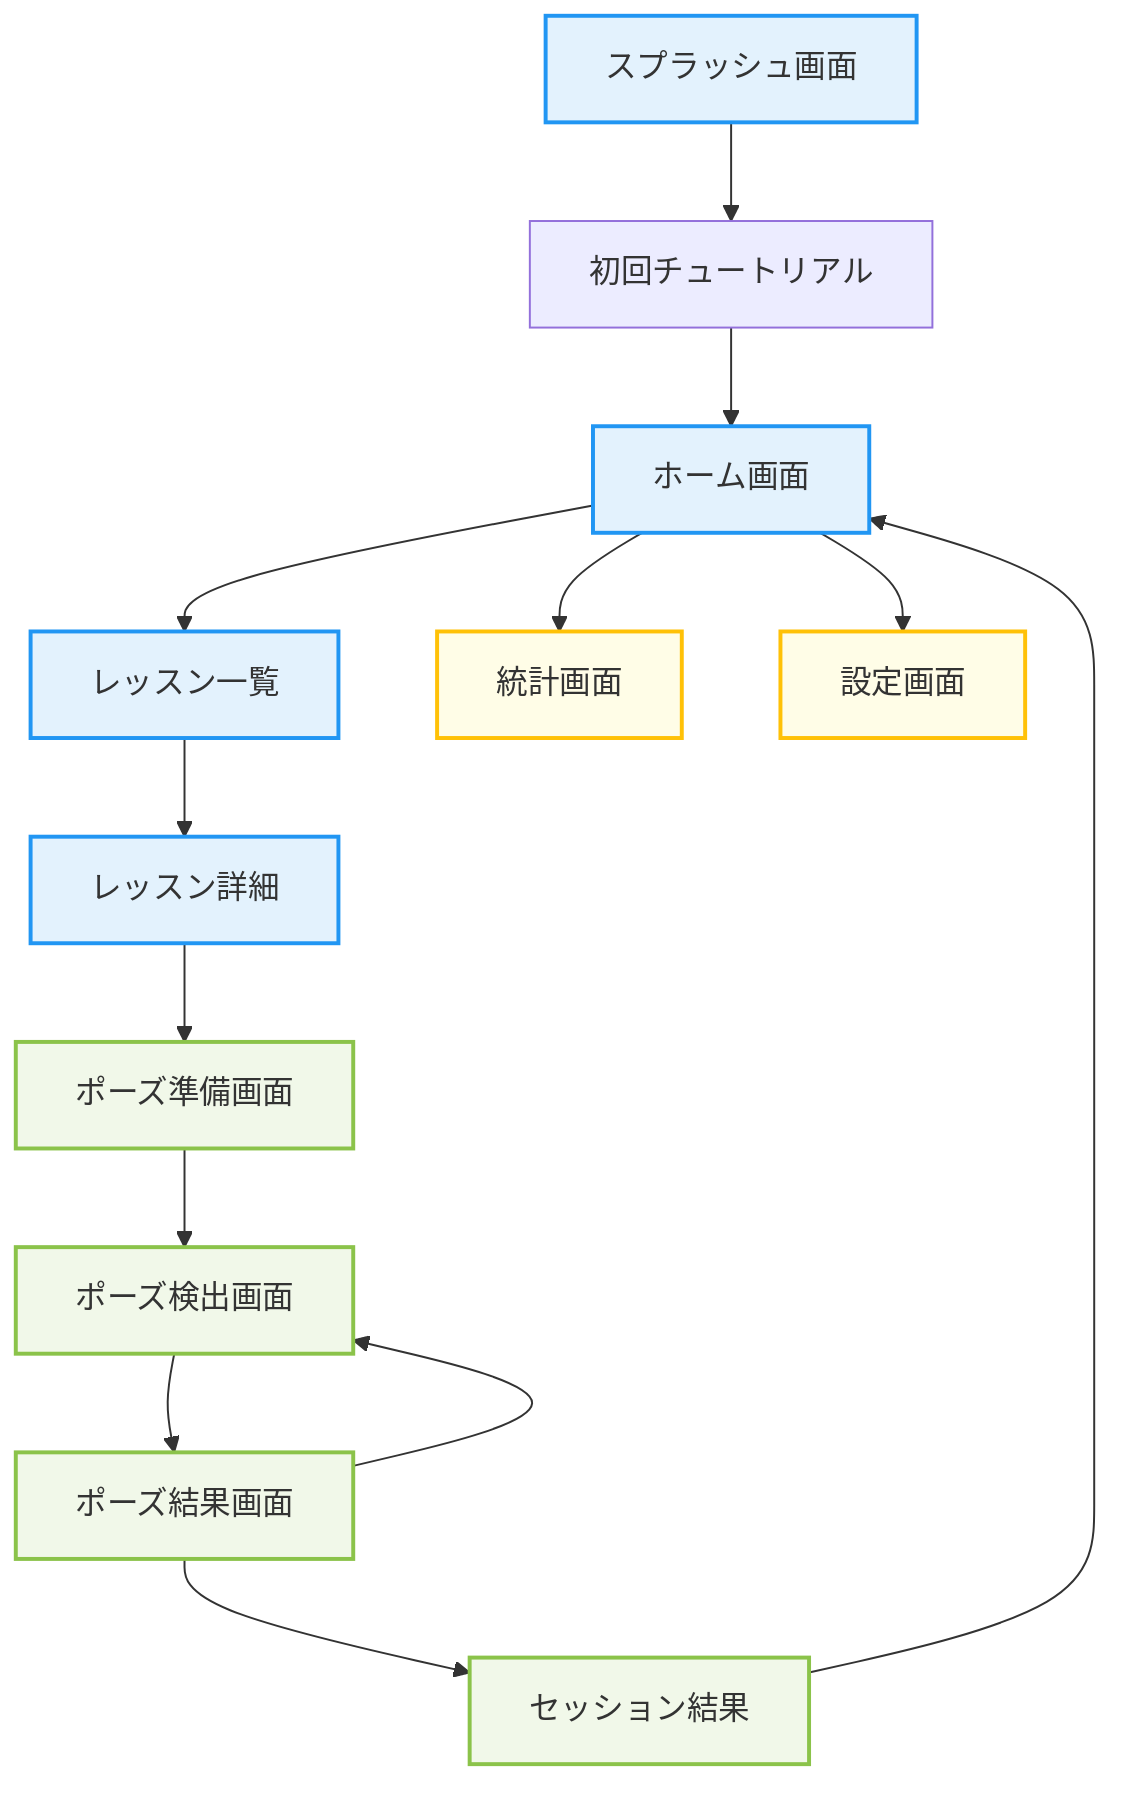 flowchart TB
    %% メインフロー
    Splash[スプラッシュ画面]
    Onboarding[初回チュートリアル]
    Home[ホーム画面]
    LessonList[レッスン一覧]
    LessonDetail[レッスン詳細]
    PosePrep[ポーズ準備画面]
    PoseDetection[ポーズ検出画面]
    PoseResult[ポーズ結果画面]
    SessionResult[セッション結果]
    Stats[統計画面]
    Settings[設定画面]
    
    %% 画面遷移
    Splash --> Onboarding
    Onboarding --> Home
    
    Home --> LessonList
    Home --> Stats
    Home --> Settings
    
    LessonList --> LessonDetail
    LessonDetail --> PosePrep
    PosePrep --> PoseDetection
    PoseDetection --> PoseResult
    PoseResult --> PoseDetection
    PoseResult --> SessionResult
    SessionResult --> Home
    
    %% スタイル定義
    classDef primary fill:#e3f2fd,stroke:#2196f3,stroke-width:2px
    classDef secondary fill:#f1f8e9,stroke:#8bc34a,stroke-width:2px
    classDef settings fill:#fffde7,stroke:#ffc107,stroke-width:2px
    
    class Splash,Home,LessonList,LessonDetail primary
    class PosePrep,PoseDetection,PoseResult,SessionResult secondary
    class Stats,Settings settings